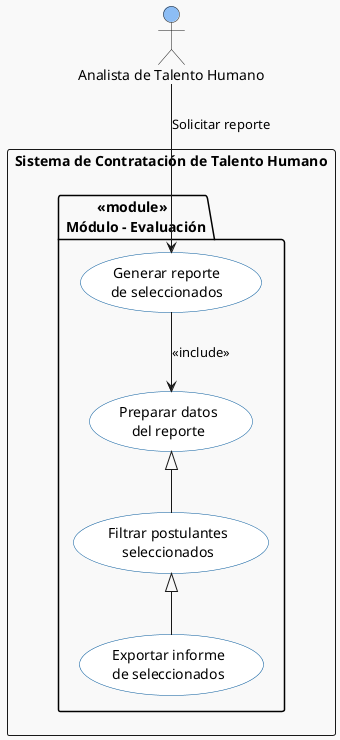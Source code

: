 @startuml
skinparam backgroundColor #F9F9F9
skinparam actorBackgroundColor #8CBDF5
skinparam usecaseBackgroundColor #FFFFFF
skinparam usecaseBorderColor #01579B

top to bottom direction

actor "Analista de Talento Humano" as ActorAnalista

rectangle "Sistema de Contratación de Talento Humano" as Sistema {
package "<<module>> \n Módulo - Evaluación" as Modulo {

  usecase "Generar reporte\nde seleccionados" as UC22
  usecase "Preparar datos\ndel reporte" as UC22_1
  usecase "Filtrar postulantes\nseleccionados" as UC22_2
  usecase "Exportar informe\nde seleccionados" as UC22_3
}
}

'' Relaciones principales del caso de uso
ActorAnalista --> UC22 : "Solicitar reporte"
UC22 --> UC22_1 : <<include>>

'' Generalización de las tareas del reporte
UC22_1 <|-- UC22_2
UC22_2 <|-- UC22_3

@enduml